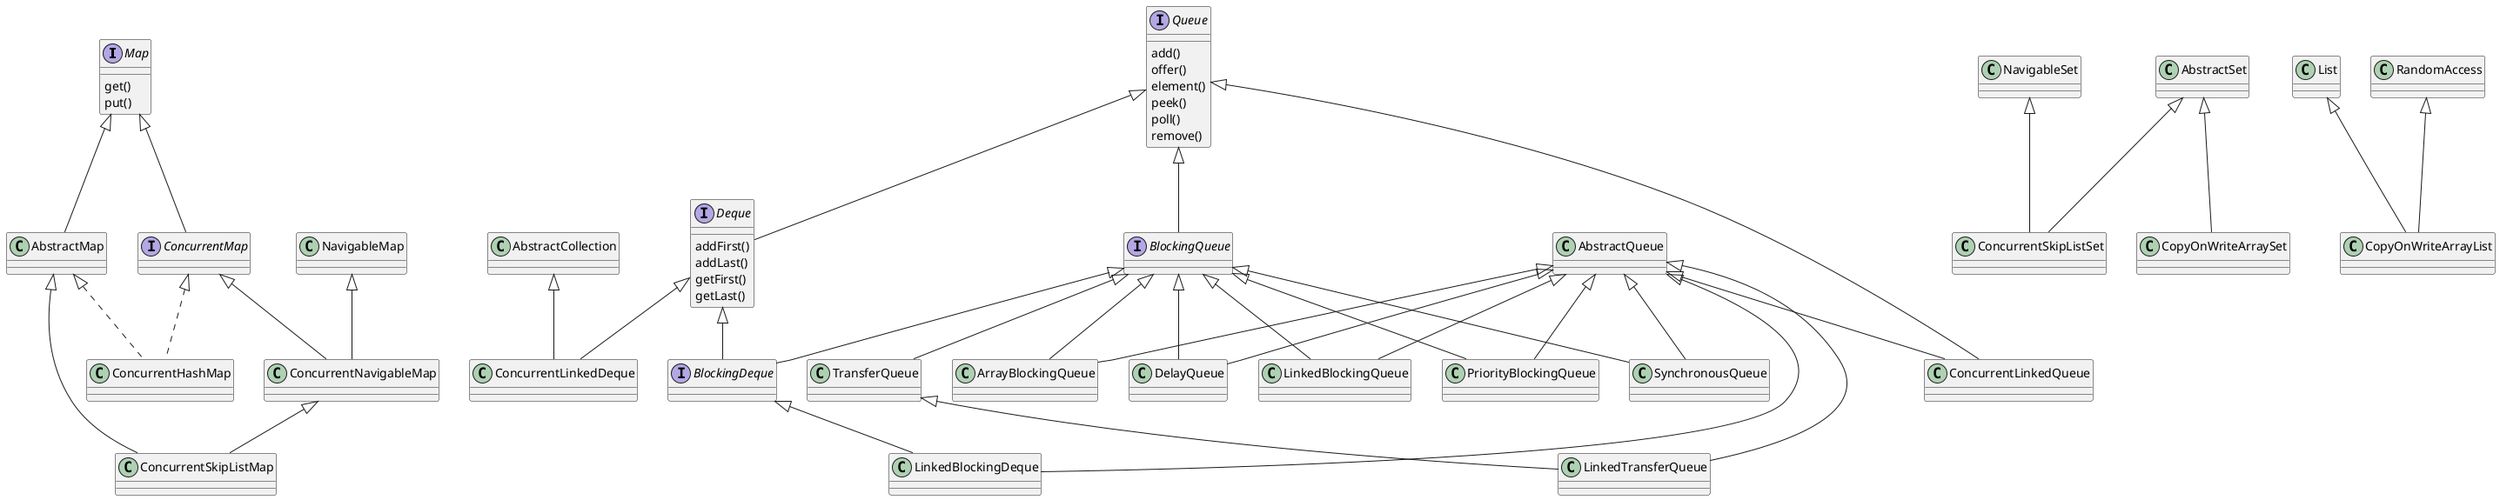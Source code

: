 @startuml

interface Map {
    get()
    put()
}
interface ConcurrentMap
interface Queue{
    add()
    offer()
    element()
    peek()
    poll()
    remove()
}
interface Deque{
    addFirst()
    addLast()
    getFirst()
    getLast()
}
interface BlockingQueue
interface BlockingDeque
class ConcurrentHashMap
class ArrayBlockingQueue
class ConcurrentLinkedDeque
class ConcurrentLinkedQueue
class ConcurrentNavigableMap
class ConcurrentSkipListMap
class ConcurrentSkipListSet
class CopyOnWriteArrayList
class CopyOnWriteArraySet
class DelayQueue
class LinkedBlockingDeque
class LinkedBlockingQueue
class LinkedTransferQueue
class PriorityBlockingQueue
class SynchronousQueue
class TransferQueue

Queue <|-- BlockingQueue
Map <|-- ConcurrentMap
Map <|-- AbstractMap
AbstractMap <|.. ConcurrentHashMap
ConcurrentMap <|.. ConcurrentHashMap

AbstractQueue <|-- ArrayBlockingQueue
BlockingQueue <|-- ArrayBlockingQueue
Deque <|-- BlockingDeque
BlockingQueue <|-- BlockingDeque

AbstractCollection <|-- ConcurrentLinkedDeque
Deque <|-- ConcurrentLinkedDeque
Queue <|-- Deque

AbstractQueue <|-- ConcurrentLinkedQueue
Queue <|-- ConcurrentLinkedQueue

ConcurrentMap<|--ConcurrentNavigableMap
NavigableMap<|--ConcurrentNavigableMap

AbstractMap <|--ConcurrentSkipListMap
ConcurrentNavigableMap <|--ConcurrentSkipListMap
'Cloneable <|--ConcurrentSkipListMap

AbstractSet <|-- ConcurrentSkipListSet
NavigableSet <|-- ConcurrentSkipListSet
'Cloneable <|-- ConcurrentSkipListSet

List<|--CopyOnWriteArrayList
RandomAccess <|--CopyOnWriteArrayList
'Cloneable<|--CopyOnWriteArrayList

AbstractSet <|-- CopyOnWriteArraySet

AbstractQueue<|-- DelayQueue
BlockingQueue <|-- DelayQueue

AbstractQueue <|-- LinkedBlockingDeque
BlockingDeque <|-- LinkedBlockingDeque

AbstractQueue <|-- LinkedBlockingQueue
BlockingQueue <|-- LinkedBlockingQueue

AbstractQueue <|-- LinkedTransferQueue
TransferQueue <|-- LinkedTransferQueue

AbstractQueue <|-- PriorityBlockingQueue
BlockingQueue <|-- PriorityBlockingQueue

AbstractQueue <|-- SynchronousQueue
BlockingQueue <|-- SynchronousQueue
BlockingQueue <|-- TransferQueue
@enduml